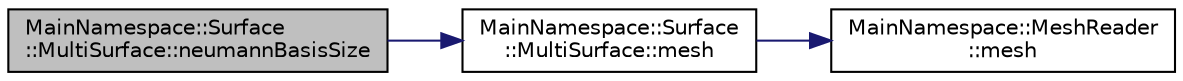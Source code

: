 digraph "MainNamespace::Surface::MultiSurface::neumannBasisSize"
{
 // INTERACTIVE_SVG=YES
 // LATEX_PDF_SIZE
  edge [fontname="Helvetica",fontsize="10",labelfontname="Helvetica",labelfontsize="10"];
  node [fontname="Helvetica",fontsize="10",shape=record];
  rankdir="LR";
  Node1 [label="MainNamespace::Surface\l::MultiSurface::neumannBasisSize",height=0.2,width=0.4,color="black", fillcolor="grey75", style="filled", fontcolor="black",tooltip="Getter."];
  Node1 -> Node2 [color="midnightblue",fontsize="10",style="solid",fontname="Helvetica"];
  Node2 [label="MainNamespace::Surface\l::MultiSurface::mesh",height=0.2,width=0.4,color="black", fillcolor="white", style="filled",URL="$class_main_namespace_1_1_surface_1_1_multi_surface.html#ab879b2422c1c86a5d5beea4cb8a17210",tooltip=" "];
  Node2 -> Node3 [color="midnightblue",fontsize="10",style="solid",fontname="Helvetica"];
  Node3 [label="MainNamespace::MeshReader\l::mesh",height=0.2,width=0.4,color="black", fillcolor="white", style="filled",URL="$class_main_namespace_1_1_mesh_reader.html#a8311a1d62c5eced1bf7162a0f1f00687",tooltip=" "];
}
